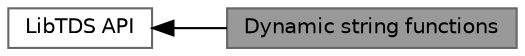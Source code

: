 digraph "Dynamic string functions"
{
 // LATEX_PDF_SIZE
  bgcolor="transparent";
  edge [fontname=Helvetica,fontsize=10,labelfontname=Helvetica,labelfontsize=10];
  node [fontname=Helvetica,fontsize=10,shape=box,height=0.2,width=0.4];
  rankdir=LR;
  Node1 [id="Node000001",label="Dynamic string functions",height=0.2,width=0.4,color="gray40", fillcolor="grey60", style="filled", fontcolor="black",tooltip="Handle dynamic string."];
  Node2 [id="Node000002",label="LibTDS API",height=0.2,width=0.4,color="grey40", fillcolor="white", style="filled",URL="$a00594.html",tooltip="Callable functions in libtds."];
  Node2->Node1 [shape=plaintext, dir="back", style="solid"];
}
